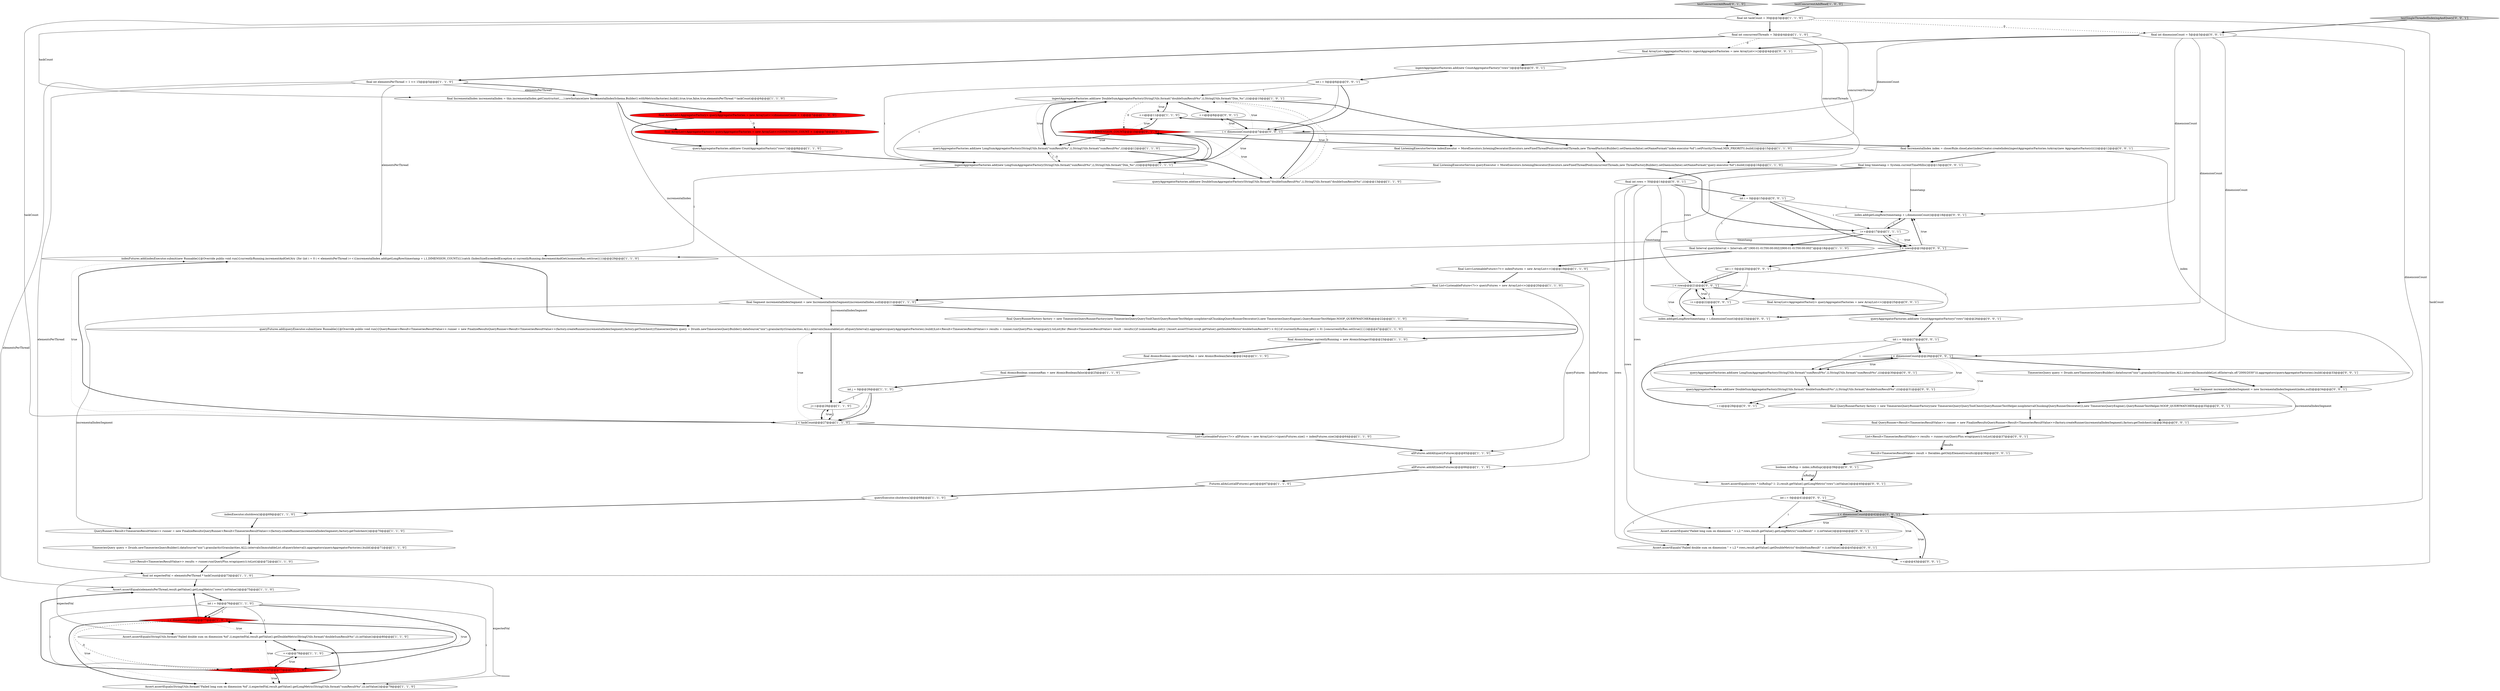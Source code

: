digraph {
48 [style = filled, label = "final int rows = 50@@@14@@@['0', '0', '1']", fillcolor = white, shape = ellipse image = "AAA0AAABBB3BBB"];
61 [style = filled, label = "i < rows@@@21@@@['0', '0', '1']", fillcolor = white, shape = diamond image = "AAA0AAABBB3BBB"];
65 [style = filled, label = "Result<TimeseriesResultValue> result = Iterables.getOnlyElement(results)@@@38@@@['0', '0', '1']", fillcolor = white, shape = ellipse image = "AAA0AAABBB3BBB"];
59 [style = filled, label = "i < dimensionCount@@@28@@@['0', '0', '1']", fillcolor = white, shape = diamond image = "AAA0AAABBB3BBB"];
40 [style = filled, label = "allFutures.addAll(queryFutures)@@@65@@@['1', '1', '0']", fillcolor = white, shape = ellipse image = "AAA0AAABBB1BBB"];
41 [style = filled, label = "QueryRunner<Result<TimeseriesResultValue>> runner = new FinalizeResultsQueryRunner<Result<TimeseriesResultValue>>(factory.createRunner(incrementalIndexSegment),factory.getToolchest())@@@70@@@['1', '1', '0']", fillcolor = white, shape = ellipse image = "AAA0AAABBB1BBB"];
75 [style = filled, label = "index.add(getLongRow(timestamp + i,dimensionCount))@@@18@@@['0', '0', '1']", fillcolor = white, shape = ellipse image = "AAA0AAABBB3BBB"];
46 [style = filled, label = "testConcurrentAddRead['0', '1', '0']", fillcolor = lightgray, shape = diamond image = "AAA0AAABBB2BBB"];
26 [style = filled, label = "Assert.assertEquals(elementsPerThread,result.getValue().getLongMetric(\"rows\").intValue())@@@75@@@['1', '1', '0']", fillcolor = white, shape = ellipse image = "AAA0AAABBB1BBB"];
43 [style = filled, label = "final Segment incrementalIndexSegment = new IncrementalIndexSegment(incrementalIndex,null)@@@21@@@['1', '1', '0']", fillcolor = white, shape = ellipse image = "AAA0AAABBB1BBB"];
23 [style = filled, label = "i < dimensionCount@@@77@@@['1', '0', '0']", fillcolor = red, shape = diamond image = "AAA1AAABBB1BBB"];
77 [style = filled, label = "final ArrayList<AggregatorFactory> queryAggregatorFactories = new ArrayList<>()@@@25@@@['0', '0', '1']", fillcolor = white, shape = ellipse image = "AAA0AAABBB3BBB"];
33 [style = filled, label = "final int elementsPerThread = 1 << 15@@@5@@@['1', '1', '0']", fillcolor = white, shape = ellipse image = "AAA0AAABBB1BBB"];
66 [style = filled, label = "i < dimensionCount@@@42@@@['0', '0', '1']", fillcolor = lightgray, shape = diamond image = "AAA0AAABBB3BBB"];
11 [style = filled, label = "TimeseriesQuery query = Druids.newTimeseriesQueryBuilder().dataSource(\"xxx\").granularity(Granularities.ALL).intervals(ImmutableList.of(queryInterval)).aggregators(queryAggregatorFactories).build()@@@71@@@['1', '1', '0']", fillcolor = white, shape = ellipse image = "AAA0AAABBB1BBB"];
71 [style = filled, label = "boolean isRollup = index.isRollup()@@@39@@@['0', '0', '1']", fillcolor = white, shape = ellipse image = "AAA0AAABBB3BBB"];
54 [style = filled, label = "Assert.assertEquals(rows * (isRollup? 1: 2),result.getValue().getLongMetric(\"rows\").intValue())@@@40@@@['0', '0', '1']", fillcolor = white, shape = ellipse image = "AAA0AAABBB3BBB"];
1 [style = filled, label = "ingestAggregatorFactories.add(new DoubleSumAggregatorFactory(StringUtils.format(\"doubleSumResult%s\",i),StringUtils.format(\"Dim_%s\",i)))@@@10@@@['1', '0', '1']", fillcolor = white, shape = ellipse image = "AAA0AAABBB1BBB"];
13 [style = filled, label = "final QueryRunnerFactory factory = new TimeseriesQueryRunnerFactory(new TimeseriesQueryQueryToolChest(QueryRunnerTestHelper.noopIntervalChunkingQueryRunnerDecorator()),new TimeseriesQueryEngine(),QueryRunnerTestHelper.NOOP_QUERYWATCHER)@@@22@@@['1', '1', '0']", fillcolor = white, shape = ellipse image = "AAA0AAABBB1BBB"];
3 [style = filled, label = "final AtomicBoolean someoneRan = new AtomicBoolean(false)@@@25@@@['1', '1', '0']", fillcolor = white, shape = ellipse image = "AAA0AAABBB1BBB"];
8 [style = filled, label = "final List<ListenableFuture<?>> indexFutures = new ArrayList<>()@@@19@@@['1', '1', '0']", fillcolor = white, shape = ellipse image = "AAA0AAABBB1BBB"];
80 [style = filled, label = "++i@@@43@@@['0', '0', '1']", fillcolor = white, shape = ellipse image = "AAA0AAABBB3BBB"];
67 [style = filled, label = "queryAggregatorFactories.add(new CountAggregatorFactory(\"rows\"))@@@26@@@['0', '0', '1']", fillcolor = white, shape = ellipse image = "AAA0AAABBB3BBB"];
19 [style = filled, label = "allFutures.addAll(indexFutures)@@@66@@@['1', '1', '0']", fillcolor = white, shape = ellipse image = "AAA0AAABBB1BBB"];
20 [style = filled, label = "queryFutures.add(queryExecutor.submit(new Runnable(){@Override public void run(){QueryRunner<Result<TimeseriesResultValue>> runner = new FinalizeResultsQueryRunner<Result<TimeseriesResultValue>>(factory.createRunner(incrementalIndexSegment),factory.getToolchest())TimeseriesQuery query = Druids.newTimeseriesQueryBuilder().dataSource(\"xxx\").granularity(Granularities.ALL).intervals(ImmutableList.of(queryInterval)).aggregators(queryAggregatorFactories).build()List<Result<TimeseriesResultValue>> results = runner.run(QueryPlus.wrap(query)).toList()for (Result<TimeseriesResultValue> result : results){if (someoneRan.get()) {Assert.assertTrue(result.getValue().getDoubleMetric(\"doubleSumResult0\") > 0)}}if (currentlyRunning.get() > 0) {concurrentlyRan.set(true)}}}))@@@47@@@['1', '1', '0']", fillcolor = white, shape = ellipse image = "AAA0AAABBB1BBB"];
69 [style = filled, label = "testSingleThreadedIndexingAndQuery['0', '0', '1']", fillcolor = lightgray, shape = diamond image = "AAA0AAABBB3BBB"];
36 [style = filled, label = "List<ListenableFuture<?>> allFutures = new ArrayList<>(queryFutures.size() + indexFutures.size())@@@64@@@['1', '1', '0']", fillcolor = white, shape = ellipse image = "AAA0AAABBB1BBB"];
35 [style = filled, label = "final ArrayList<AggregatorFactory> queryAggregatorFactories = new ArrayList<>(dimensionCount + 1)@@@7@@@['1', '0', '0']", fillcolor = red, shape = ellipse image = "AAA1AAABBB1BBB"];
2 [style = filled, label = "indexFutures.add(indexExecutor.submit(new Runnable(){@Override public void run(){currentlyRunning.incrementAndGet()try {for (int i = 0 i < elementsPerThread i++){incrementalIndex.add(getLongRow(timestamp + i,1,DIMENSION_COUNT))}}catch (IndexSizeExceededException e) currentlyRunning.decrementAndGet()someoneRan.set(true)}}))@@@29@@@['1', '1', '0']", fillcolor = white, shape = ellipse image = "AAA0AAABBB1BBB"];
17 [style = filled, label = "final ListeningExecutorService indexExecutor = MoreExecutors.listeningDecorator(Executors.newFixedThreadPool(concurrentThreads,new ThreadFactoryBuilder().setDaemon(false).setNameFormat(\"index-executor-%d\").setPriority(Thread.MIN_PRIORITY).build()))@@@15@@@['1', '1', '0']", fillcolor = white, shape = ellipse image = "AAA0AAABBB1BBB"];
25 [style = filled, label = "final List<ListenableFuture<?>> queryFutures = new ArrayList<>()@@@20@@@['1', '1', '0']", fillcolor = white, shape = ellipse image = "AAA0AAABBB1BBB"];
45 [style = filled, label = "i < DIMENSION_COUNT@@@77@@@['0', '1', '0']", fillcolor = red, shape = diamond image = "AAA1AAABBB2BBB"];
70 [style = filled, label = "queryAggregatorFactories.add(new LongSumAggregatorFactory(StringUtils.format(\"sumResult%s\",i),StringUtils.format(\"sumResult%s\",i)))@@@30@@@['0', '0', '1']", fillcolor = white, shape = ellipse image = "AAA0AAABBB3BBB"];
81 [style = filled, label = "final ArrayList<AggregatorFactory> ingestAggregatorFactories = new ArrayList<>()@@@4@@@['0', '0', '1']", fillcolor = white, shape = ellipse image = "AAA0AAABBB3BBB"];
29 [style = filled, label = "Futures.allAsList(allFutures).get()@@@67@@@['1', '1', '0']", fillcolor = white, shape = ellipse image = "AAA0AAABBB1BBB"];
32 [style = filled, label = "final Interval queryInterval = Intervals.of(\"1900-01-01T00:00:00Z/2900-01-01T00:00:00Z\")@@@18@@@['1', '1', '0']", fillcolor = white, shape = ellipse image = "AAA0AAABBB1BBB"];
68 [style = filled, label = "final Segment incrementalIndexSegment = new IncrementalIndexSegment(index,null)@@@34@@@['0', '0', '1']", fillcolor = white, shape = ellipse image = "AAA0AAABBB3BBB"];
42 [style = filled, label = "++i@@@11@@@['1', '1', '0']", fillcolor = white, shape = ellipse image = "AAA0AAABBB1BBB"];
52 [style = filled, label = "int i = 0@@@15@@@['0', '0', '1']", fillcolor = white, shape = ellipse image = "AAA0AAABBB3BBB"];
38 [style = filled, label = "j < taskCount@@@27@@@['1', '1', '0']", fillcolor = white, shape = diamond image = "AAA0AAABBB1BBB"];
18 [style = filled, label = "queryExecutor.shutdown()@@@68@@@['1', '1', '0']", fillcolor = white, shape = ellipse image = "AAA0AAABBB1BBB"];
9 [style = filled, label = "final IncrementalIndex incrementalIndex = this.incrementalIndex.getConstructor(,,,,,).newInstance(new IncrementalIndexSchema.Builder().withMetrics(factories).build(),true,true,false,true,elementsPerThread * taskCount)@@@6@@@['1', '1', '0']", fillcolor = white, shape = ellipse image = "AAA0AAABBB1BBB"];
58 [style = filled, label = "final IncrementalIndex index = closerRule.closeLater(indexCreator.createIndex(ingestAggregatorFactories.toArray(new AggregatorFactory(((()))@@@12@@@['0', '0', '1']", fillcolor = white, shape = ellipse image = "AAA0AAABBB3BBB"];
6 [style = filled, label = "final ListeningExecutorService queryExecutor = MoreExecutors.listeningDecorator(Executors.newFixedThreadPool(concurrentThreads,new ThreadFactoryBuilder().setDaemon(false).setNameFormat(\"query-executor-%d\").build()))@@@16@@@['1', '1', '0']", fillcolor = white, shape = ellipse image = "AAA0AAABBB1BBB"];
56 [style = filled, label = "final QueryRunner<Result<TimeseriesResultValue>> runner = new FinalizeResultsQueryRunner<Result<TimeseriesResultValue>>(factory.createRunner(incrementalIndexSegment),factory.getToolchest())@@@36@@@['0', '0', '1']", fillcolor = white, shape = ellipse image = "AAA0AAABBB3BBB"];
28 [style = filled, label = "final int expectedVal = elementsPerThread * taskCount@@@73@@@['1', '1', '0']", fillcolor = white, shape = ellipse image = "AAA0AAABBB1BBB"];
7 [style = filled, label = "indexExecutor.shutdown()@@@69@@@['1', '1', '0']", fillcolor = white, shape = ellipse image = "AAA0AAABBB1BBB"];
82 [style = filled, label = "++i@@@29@@@['0', '0', '1']", fillcolor = white, shape = ellipse image = "AAA0AAABBB3BBB"];
14 [style = filled, label = "int i = 0@@@76@@@['1', '1', '0']", fillcolor = white, shape = ellipse image = "AAA0AAABBB1BBB"];
64 [style = filled, label = "i++@@@22@@@['0', '0', '1']", fillcolor = white, shape = ellipse image = "AAA0AAABBB3BBB"];
79 [style = filled, label = "int i = 0@@@27@@@['0', '0', '1']", fillcolor = white, shape = ellipse image = "AAA0AAABBB3BBB"];
84 [style = filled, label = "final long timestamp = System.currentTimeMillis()@@@13@@@['0', '0', '1']", fillcolor = white, shape = ellipse image = "AAA0AAABBB3BBB"];
30 [style = filled, label = "++i@@@78@@@['1', '1', '0']", fillcolor = white, shape = ellipse image = "AAA0AAABBB1BBB"];
12 [style = filled, label = "queryAggregatorFactories.add(new LongSumAggregatorFactory(StringUtils.format(\"sumResult%s\",i),StringUtils.format(\"sumResult%s\",i)))@@@12@@@['1', '1', '0']", fillcolor = white, shape = ellipse image = "AAA0AAABBB1BBB"];
21 [style = filled, label = "j++@@@28@@@['1', '1', '0']", fillcolor = white, shape = ellipse image = "AAA0AAABBB1BBB"];
50 [style = filled, label = "int i = 0@@@6@@@['0', '0', '1']", fillcolor = white, shape = ellipse image = "AAA0AAABBB3BBB"];
72 [style = filled, label = "Assert.assertEquals(\"Failed double sum on dimension \" + i,2 * rows,result.getValue().getDoubleMetric(\"doubleSumResult\" + i).intValue())@@@45@@@['0', '0', '1']", fillcolor = white, shape = ellipse image = "AAA0AAABBB3BBB"];
37 [style = filled, label = "final AtomicBoolean concurrentlyRan = new AtomicBoolean(false)@@@24@@@['1', '1', '0']", fillcolor = white, shape = ellipse image = "AAA0AAABBB1BBB"];
49 [style = filled, label = "List<Result<TimeseriesResultValue>> results = runner.run(QueryPlus.wrap(query)).toList()@@@37@@@['0', '0', '1']", fillcolor = white, shape = ellipse image = "AAA0AAABBB3BBB"];
57 [style = filled, label = "int i = 0@@@20@@@['0', '0', '1']", fillcolor = white, shape = ellipse image = "AAA0AAABBB3BBB"];
63 [style = filled, label = "Assert.assertEquals(\"Failed long sum on dimension \" + i,2 * rows,result.getValue().getLongMetric(\"sumResult\" + i).intValue())@@@44@@@['0', '0', '1']", fillcolor = white, shape = ellipse image = "AAA0AAABBB3BBB"];
24 [style = filled, label = "queryAggregatorFactories.add(new CountAggregatorFactory(\"rows\"))@@@8@@@['1', '1', '0']", fillcolor = white, shape = ellipse image = "AAA0AAABBB1BBB"];
55 [style = filled, label = "i < rows@@@16@@@['0', '0', '1']", fillcolor = white, shape = diamond image = "AAA0AAABBB3BBB"];
76 [style = filled, label = "int i = 0@@@41@@@['0', '0', '1']", fillcolor = white, shape = ellipse image = "AAA0AAABBB3BBB"];
15 [style = filled, label = "queryAggregatorFactories.add(new DoubleSumAggregatorFactory(StringUtils.format(\"doubleSumResult%s\",i),StringUtils.format(\"doubleSumResult%s\",i)))@@@13@@@['1', '1', '0']", fillcolor = white, shape = ellipse image = "AAA0AAABBB1BBB"];
53 [style = filled, label = "++i@@@8@@@['0', '0', '1']", fillcolor = white, shape = ellipse image = "AAA0AAABBB3BBB"];
83 [style = filled, label = "final QueryRunnerFactory factory = new TimeseriesQueryRunnerFactory(new TimeseriesQueryQueryToolChest(QueryRunnerTestHelper.noopIntervalChunkingQueryRunnerDecorator()),new TimeseriesQueryEngine(),QueryRunnerTestHelper.NOOP_QUERYWATCHER)@@@35@@@['0', '0', '1']", fillcolor = white, shape = ellipse image = "AAA0AAABBB3BBB"];
16 [style = filled, label = "List<Result<TimeseriesResultValue>> results = runner.run(QueryPlus.wrap(query)).toList()@@@72@@@['1', '1', '0']", fillcolor = white, shape = ellipse image = "AAA0AAABBB1BBB"];
34 [style = filled, label = "final int concurrentThreads = 3@@@4@@@['1', '1', '0']", fillcolor = white, shape = ellipse image = "AAA0AAABBB1BBB"];
4 [style = filled, label = "final int taskCount = 30@@@3@@@['1', '1', '0']", fillcolor = white, shape = ellipse image = "AAA0AAABBB1BBB"];
5 [style = filled, label = "final AtomicInteger currentlyRunning = new AtomicInteger(0)@@@23@@@['1', '1', '0']", fillcolor = white, shape = ellipse image = "AAA0AAABBB1BBB"];
74 [style = filled, label = "ingestAggregatorFactories.add(new CountAggregatorFactory(\"rows\"))@@@5@@@['0', '0', '1']", fillcolor = white, shape = ellipse image = "AAA0AAABBB3BBB"];
44 [style = filled, label = "final ArrayList<AggregatorFactory> queryAggregatorFactories = new ArrayList<>(DIMENSION_COUNT + 1)@@@7@@@['0', '1', '0']", fillcolor = red, shape = ellipse image = "AAA1AAABBB2BBB"];
22 [style = filled, label = "ingestAggregatorFactories.add(new LongSumAggregatorFactory(StringUtils.format(\"sumResult%s\",i),StringUtils.format(\"Dim_%s\",i)))@@@9@@@['1', '1', '1']", fillcolor = white, shape = ellipse image = "AAA0AAABBB1BBB"];
51 [style = filled, label = "i < dimensionCount@@@7@@@['0', '0', '1']", fillcolor = white, shape = diamond image = "AAA0AAABBB3BBB"];
39 [style = filled, label = "testConcurrentAddRead['1', '0', '0']", fillcolor = lightgray, shape = diamond image = "AAA0AAABBB1BBB"];
27 [style = filled, label = "Assert.assertEquals(StringUtils.format(\"Failed long sum on dimension %d\",i),expectedVal,result.getValue().getLongMetric(StringUtils.format(\"sumResult%s\",i)).intValue())@@@79@@@['1', '1', '0']", fillcolor = white, shape = ellipse image = "AAA0AAABBB1BBB"];
60 [style = filled, label = "final int dimensionCount = 5@@@3@@@['0', '0', '1']", fillcolor = white, shape = ellipse image = "AAA0AAABBB3BBB"];
47 [style = filled, label = "i < DIMENSION_COUNT@@@10@@@['0', '1', '0']", fillcolor = red, shape = diamond image = "AAA1AAABBB2BBB"];
31 [style = filled, label = "i++@@@17@@@['1', '1', '1']", fillcolor = white, shape = ellipse image = "AAA0AAABBB1BBB"];
0 [style = filled, label = "Assert.assertEquals(StringUtils.format(\"Failed double sum on dimension %d\",i),expectedVal,result.getValue().getDoubleMetric(StringUtils.format(\"doubleSumResult%s\",i)).intValue())@@@80@@@['1', '1', '0']", fillcolor = white, shape = ellipse image = "AAA0AAABBB1BBB"];
78 [style = filled, label = "queryAggregatorFactories.add(new DoubleSumAggregatorFactory(StringUtils.format(\"doubleSumResult%s\",i),StringUtils.format(\"doubleSumResult%s\",i)))@@@31@@@['0', '0', '1']", fillcolor = white, shape = ellipse image = "AAA0AAABBB3BBB"];
62 [style = filled, label = "index.add(getLongRow(timestamp + i,dimensionCount))@@@23@@@['0', '0', '1']", fillcolor = white, shape = ellipse image = "AAA0AAABBB3BBB"];
73 [style = filled, label = "TimeseriesQuery query = Druids.newTimeseriesQueryBuilder().dataSource(\"xxx\").granularity(Granularities.ALL).intervals(ImmutableList.of(Intervals.of(\"2000/2030\"))).aggregators(queryAggregatorFactories).build()@@@33@@@['0', '0', '1']", fillcolor = white, shape = ellipse image = "AAA0AAABBB3BBB"];
10 [style = filled, label = "int j = 0@@@26@@@['1', '1', '0']", fillcolor = white, shape = ellipse image = "AAA0AAABBB1BBB"];
71->54 [style = solid, label="isRollup"];
45->27 [style = dotted, label="true"];
63->72 [style = bold, label=""];
0->30 [style = bold, label=""];
61->62 [style = dotted, label="true"];
66->63 [style = dotted, label="true"];
69->60 [style = bold, label=""];
4->38 [style = solid, label="taskCount"];
76->72 [style = solid, label="i"];
45->27 [style = bold, label=""];
84->48 [style = bold, label=""];
60->66 [style = solid, label="dimensionCount"];
25->43 [style = bold, label=""];
34->6 [style = solid, label="concurrentThreads"];
41->11 [style = bold, label=""];
52->55 [style = bold, label=""];
10->21 [style = solid, label="j"];
59->70 [style = dotted, label="true"];
22->1 [style = solid, label="i"];
55->31 [style = dotted, label="true"];
9->35 [style = bold, label=""];
37->3 [style = bold, label=""];
21->38 [style = bold, label=""];
29->18 [style = bold, label=""];
54->76 [style = bold, label=""];
48->52 [style = bold, label=""];
72->80 [style = bold, label=""];
22->47 [style = solid, label="i"];
38->21 [style = dotted, label="true"];
55->57 [style = bold, label=""];
14->27 [style = solid, label="i"];
60->59 [style = solid, label="dimensionCount"];
66->80 [style = dotted, label="true"];
66->72 [style = dotted, label="true"];
22->47 [style = bold, label=""];
1->12 [style = dotted, label="true"];
33->9 [style = solid, label="elementsPerThread"];
1->12 [style = bold, label=""];
22->15 [style = solid, label="i"];
42->1 [style = bold, label=""];
58->84 [style = bold, label=""];
51->53 [style = dotted, label="true"];
61->64 [style = dotted, label="true"];
83->56 [style = bold, label=""];
5->37 [style = bold, label=""];
68->56 [style = solid, label="incrementalIndexSegment"];
66->63 [style = bold, label=""];
11->16 [style = bold, label=""];
2->20 [style = bold, label=""];
52->31 [style = solid, label="i"];
57->61 [style = bold, label=""];
82->59 [style = bold, label=""];
27->0 [style = bold, label=""];
59->73 [style = bold, label=""];
33->2 [style = solid, label="elementsPerThread"];
38->20 [style = dotted, label="true"];
47->12 [style = dotted, label="true"];
34->33 [style = bold, label=""];
60->81 [style = bold, label=""];
10->38 [style = solid, label="j"];
26->14 [style = bold, label=""];
84->75 [style = solid, label="timestamp"];
22->2 [style = solid, label="i"];
68->83 [style = bold, label=""];
51->58 [style = bold, label=""];
57->64 [style = solid, label="i"];
39->4 [style = bold, label=""];
74->50 [style = bold, label=""];
1->17 [style = bold, label=""];
38->2 [style = bold, label=""];
43->13 [style = bold, label=""];
8->19 [style = solid, label="indexFutures"];
80->66 [style = bold, label=""];
3->10 [style = bold, label=""];
34->17 [style = solid, label="concurrentThreads"];
1->42 [style = dotted, label="true"];
48->54 [style = solid, label="rows"];
46->4 [style = bold, label=""];
79->59 [style = bold, label=""];
1->47 [style = dashed, label="0"];
59->82 [style = dotted, label="true"];
52->75 [style = solid, label="i"];
1->15 [style = dotted, label="true"];
45->0 [style = dotted, label="true"];
9->44 [style = bold, label=""];
48->63 [style = solid, label="rows"];
23->27 [style = dotted, label="true"];
47->42 [style = dotted, label="true"];
47->15 [style = dotted, label="true"];
13->5 [style = bold, label=""];
55->75 [style = bold, label=""];
14->45 [style = solid, label="i"];
76->66 [style = solid, label="i"];
18->7 [style = bold, label=""];
78->82 [style = bold, label=""];
48->61 [style = solid, label="rows"];
79->59 [style = solid, label="i"];
70->78 [style = bold, label=""];
59->78 [style = dotted, label="true"];
84->62 [style = solid, label="timestamp"];
79->78 [style = solid, label="i"];
52->55 [style = solid, label="i"];
71->54 [style = bold, label=""];
36->40 [style = bold, label=""];
17->6 [style = bold, label=""];
19->29 [style = bold, label=""];
31->32 [style = bold, label=""];
31->2 [style = solid, label="timestamp"];
55->75 [style = dotted, label="true"];
42->47 [style = bold, label=""];
40->19 [style = bold, label=""];
34->81 [style = dashed, label="0"];
28->26 [style = bold, label=""];
49->65 [style = bold, label=""];
60->62 [style = solid, label="dimensionCount"];
64->61 [style = solid, label="i"];
65->71 [style = bold, label=""];
50->22 [style = solid, label="i"];
21->38 [style = solid, label="j"];
76->66 [style = bold, label=""];
35->24 [style = bold, label=""];
60->51 [style = solid, label="dimensionCount"];
79->70 [style = solid, label="i"];
32->8 [style = bold, label=""];
4->28 [style = solid, label="taskCount"];
14->23 [style = bold, label=""];
81->74 [style = bold, label=""];
25->40 [style = solid, label="queryFutures"];
59->70 [style = bold, label=""];
31->55 [style = solid, label="i"];
12->22 [style = dashed, label="0"];
60->75 [style = solid, label="dimensionCount"];
15->1 [style = dashed, label="0"];
64->61 [style = bold, label=""];
7->41 [style = bold, label=""];
77->67 [style = bold, label=""];
22->1 [style = bold, label=""];
50->51 [style = solid, label="i"];
44->24 [style = bold, label=""];
67->79 [style = bold, label=""];
31->75 [style = solid, label="i"];
23->0 [style = dotted, label="true"];
4->34 [style = bold, label=""];
61->62 [style = bold, label=""];
10->38 [style = bold, label=""];
48->55 [style = solid, label="rows"];
43->20 [style = solid, label="incrementalIndexSegment"];
48->72 [style = solid, label="rows"];
9->43 [style = solid, label="incrementalIndex"];
56->49 [style = bold, label=""];
50->1 [style = solid, label="i"];
23->27 [style = bold, label=""];
53->51 [style = bold, label=""];
33->28 [style = solid, label="elementsPerThread"];
22->12 [style = solid, label="i"];
57->62 [style = solid, label="i"];
47->12 [style = bold, label=""];
30->23 [style = bold, label=""];
12->15 [style = bold, label=""];
23->45 [style = dashed, label="0"];
23->26 [style = bold, label=""];
49->65 [style = solid, label="results"];
23->30 [style = dotted, label="true"];
38->36 [style = bold, label=""];
43->41 [style = solid, label="incrementalIndexSegment"];
62->64 [style = bold, label=""];
14->45 [style = bold, label=""];
28->27 [style = solid, label="expectedVal"];
33->9 [style = bold, label=""];
24->22 [style = bold, label=""];
76->63 [style = solid, label="i"];
4->9 [style = solid, label="taskCount"];
35->44 [style = dashed, label="0"];
20->21 [style = bold, label=""];
61->77 [style = bold, label=""];
64->62 [style = solid, label="i"];
57->61 [style = solid, label="i"];
28->0 [style = solid, label="expectedVal"];
6->31 [style = bold, label=""];
16->28 [style = bold, label=""];
15->42 [style = bold, label=""];
4->60 [style = dashed, label="0"];
31->55 [style = bold, label=""];
58->68 [style = solid, label="index"];
50->51 [style = bold, label=""];
51->22 [style = bold, label=""];
38->2 [style = dotted, label="true"];
14->0 [style = solid, label="i"];
51->22 [style = dotted, label="true"];
14->23 [style = solid, label="i"];
45->30 [style = dotted, label="true"];
75->31 [style = bold, label=""];
45->26 [style = bold, label=""];
33->26 [style = solid, label="elementsPerThread"];
73->68 [style = bold, label=""];
47->17 [style = bold, label=""];
51->1 [style = dotted, label="true"];
8->25 [style = bold, label=""];
1->53 [style = bold, label=""];
30->45 [style = bold, label=""];
}

